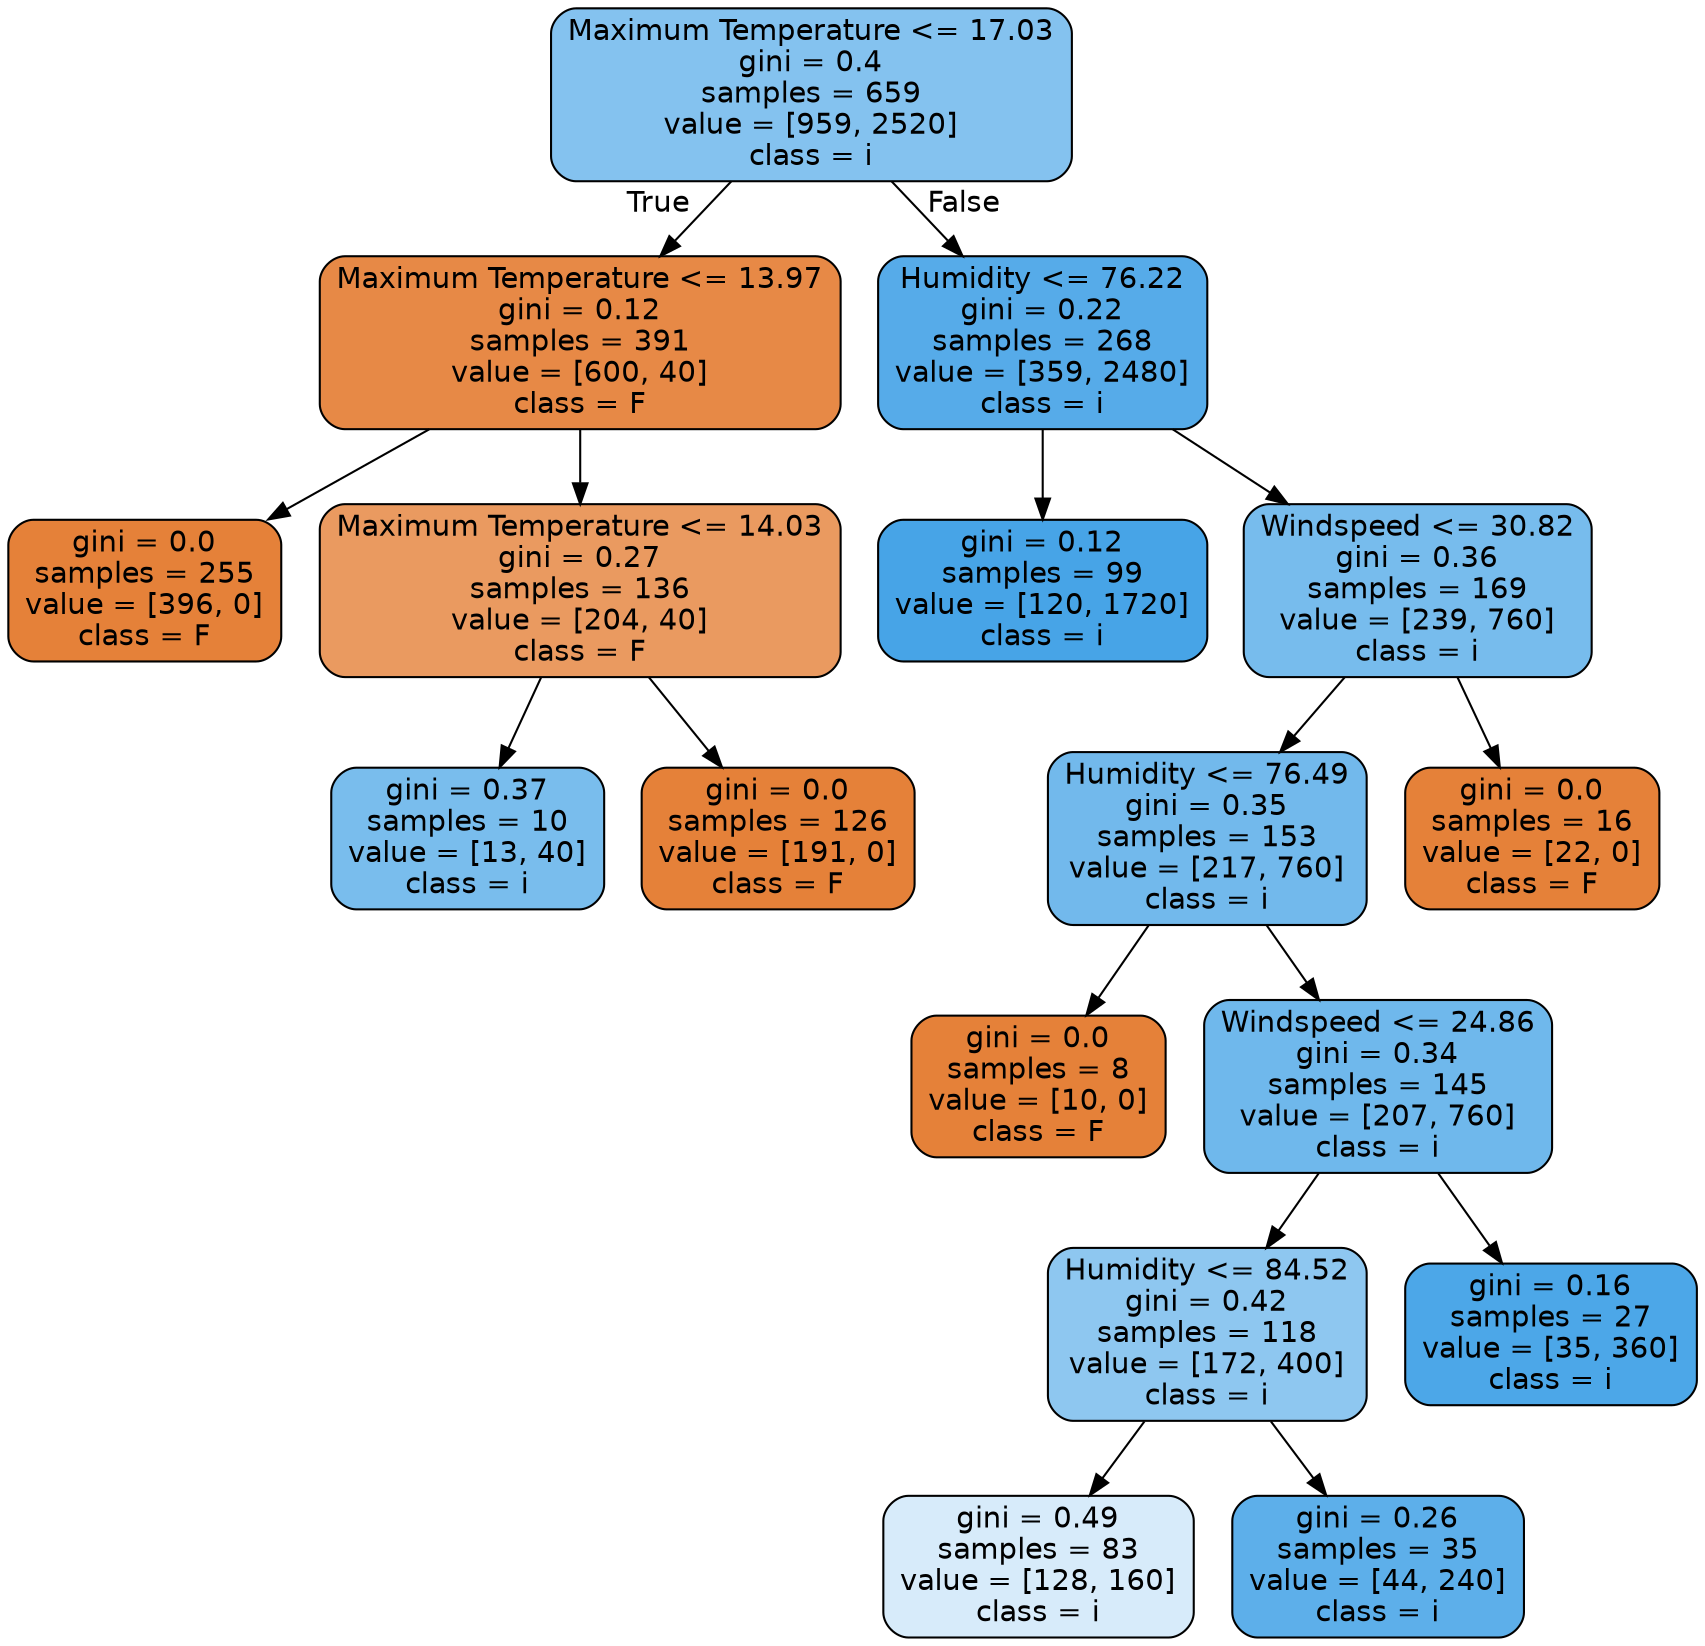 digraph Tree {
node [shape=box, style="filled, rounded", color="black", fontname="helvetica"] ;
edge [fontname="helvetica"] ;
0 [label="Maximum Temperature <= 17.03\ngini = 0.4\nsamples = 659\nvalue = [959, 2520]\nclass = i", fillcolor="#84c2ef"] ;
1 [label="Maximum Temperature <= 13.97\ngini = 0.12\nsamples = 391\nvalue = [600, 40]\nclass = F", fillcolor="#e78946"] ;
0 -> 1 [labeldistance=2.5, labelangle=45, headlabel="True"] ;
2 [label="gini = 0.0\nsamples = 255\nvalue = [396, 0]\nclass = F", fillcolor="#e58139"] ;
1 -> 2 ;
3 [label="Maximum Temperature <= 14.03\ngini = 0.27\nsamples = 136\nvalue = [204, 40]\nclass = F", fillcolor="#ea9a60"] ;
1 -> 3 ;
4 [label="gini = 0.37\nsamples = 10\nvalue = [13, 40]\nclass = i", fillcolor="#79bded"] ;
3 -> 4 ;
5 [label="gini = 0.0\nsamples = 126\nvalue = [191, 0]\nclass = F", fillcolor="#e58139"] ;
3 -> 5 ;
6 [label="Humidity <= 76.22\ngini = 0.22\nsamples = 268\nvalue = [359, 2480]\nclass = i", fillcolor="#56abe9"] ;
0 -> 6 [labeldistance=2.5, labelangle=-45, headlabel="False"] ;
7 [label="gini = 0.12\nsamples = 99\nvalue = [120, 1720]\nclass = i", fillcolor="#47a4e7"] ;
6 -> 7 ;
8 [label="Windspeed <= 30.82\ngini = 0.36\nsamples = 169\nvalue = [239, 760]\nclass = i", fillcolor="#77bced"] ;
6 -> 8 ;
9 [label="Humidity <= 76.49\ngini = 0.35\nsamples = 153\nvalue = [217, 760]\nclass = i", fillcolor="#72b9ec"] ;
8 -> 9 ;
10 [label="gini = 0.0\nsamples = 8\nvalue = [10, 0]\nclass = F", fillcolor="#e58139"] ;
9 -> 10 ;
11 [label="Windspeed <= 24.86\ngini = 0.34\nsamples = 145\nvalue = [207, 760]\nclass = i", fillcolor="#6fb8ec"] ;
9 -> 11 ;
12 [label="Humidity <= 84.52\ngini = 0.42\nsamples = 118\nvalue = [172, 400]\nclass = i", fillcolor="#8ec7f0"] ;
11 -> 12 ;
13 [label="gini = 0.49\nsamples = 83\nvalue = [128, 160]\nclass = i", fillcolor="#d7ebfa"] ;
12 -> 13 ;
14 [label="gini = 0.26\nsamples = 35\nvalue = [44, 240]\nclass = i", fillcolor="#5dafea"] ;
12 -> 14 ;
15 [label="gini = 0.16\nsamples = 27\nvalue = [35, 360]\nclass = i", fillcolor="#4ca7e8"] ;
11 -> 15 ;
16 [label="gini = 0.0\nsamples = 16\nvalue = [22, 0]\nclass = F", fillcolor="#e58139"] ;
8 -> 16 ;
}